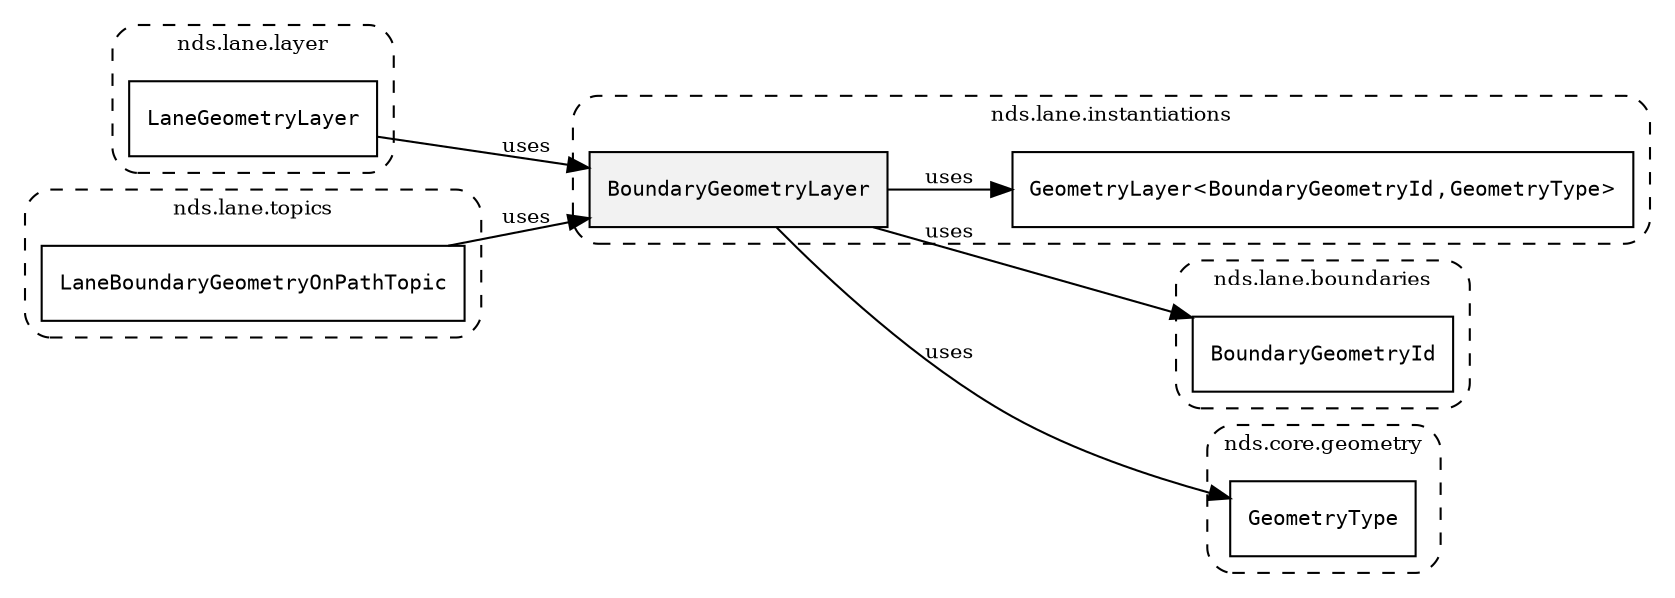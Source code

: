 /**
 * This dot file creates symbol collaboration diagram for BoundaryGeometryLayer.
 */
digraph ZSERIO
{
    node [shape=box, fontsize=10];
    rankdir="LR";
    fontsize=10;
    tooltip="BoundaryGeometryLayer collaboration diagram";

    subgraph "cluster_nds.lane.instantiations"
    {
        style="dashed, rounded";
        label="nds.lane.instantiations";
        tooltip="Package nds.lane.instantiations";
        href="../../../content/packages/nds.lane.instantiations.html#Package-nds-lane-instantiations";
        target="_parent";

        "BoundaryGeometryLayer" [style="filled", fillcolor="#0000000D", target="_parent", label=<<font face="monospace"><table align="center" border="0" cellspacing="0" cellpadding="0"><tr><td href="../../../content/packages/nds.lane.instantiations.html#InstantiateType-BoundaryGeometryLayer" title="InstantiateType defined in nds.lane.instantiations">BoundaryGeometryLayer</td></tr></table></font>>];
        "GeometryLayer&lt;BoundaryGeometryId,GeometryType&gt;" [target="_parent", label=<<font face="monospace"><table align="center" border="0" cellspacing="0" cellpadding="0"><tr><td href="../../../content/packages/nds.core.geometry.html#Structure-GeometryLayer" title="Structure defined in nds.core.geometry">GeometryLayer</td><td>&lt;</td><td><table align="center" border="0" cellspacing="0" cellpadding="0"><tr><td href="../../../content/packages/nds.lane.boundaries.html#Subtype-BoundaryGeometryId" title="Subtype defined in nds.lane.boundaries">BoundaryGeometryId</td></tr></table></td><td>,</td><td><table align="center" border="0" cellspacing="0" cellpadding="0"><tr><td href="../../../content/packages/nds.core.geometry.html#Subtype-GeometryType" title="Subtype defined in nds.core.geometry">GeometryType</td></tr></table></td><td>&gt;</td></tr></table></font>>];
    }

    subgraph "cluster_nds.lane.boundaries"
    {
        style="dashed, rounded";
        label="nds.lane.boundaries";
        tooltip="Package nds.lane.boundaries";
        href="../../../content/packages/nds.lane.boundaries.html#Package-nds-lane-boundaries";
        target="_parent";

        "BoundaryGeometryId" [target="_parent", label=<<font face="monospace"><table align="center" border="0" cellspacing="0" cellpadding="0"><tr><td href="../../../content/packages/nds.lane.boundaries.html#Subtype-BoundaryGeometryId" title="Subtype defined in nds.lane.boundaries">BoundaryGeometryId</td></tr></table></font>>];
    }

    subgraph "cluster_nds.core.geometry"
    {
        style="dashed, rounded";
        label="nds.core.geometry";
        tooltip="Package nds.core.geometry";
        href="../../../content/packages/nds.core.geometry.html#Package-nds-core-geometry";
        target="_parent";

        "GeometryType" [target="_parent", label=<<font face="monospace"><table align="center" border="0" cellspacing="0" cellpadding="0"><tr><td href="../../../content/packages/nds.core.geometry.html#Subtype-GeometryType" title="Subtype defined in nds.core.geometry">GeometryType</td></tr></table></font>>];
    }

    subgraph "cluster_nds.lane.layer"
    {
        style="dashed, rounded";
        label="nds.lane.layer";
        tooltip="Package nds.lane.layer";
        href="../../../content/packages/nds.lane.layer.html#Package-nds-lane-layer";
        target="_parent";

        "LaneGeometryLayer" [target="_parent", label=<<font face="monospace"><table align="center" border="0" cellspacing="0" cellpadding="0"><tr><td href="../../../content/packages/nds.lane.layer.html#Structure-LaneGeometryLayer" title="Structure defined in nds.lane.layer">LaneGeometryLayer</td></tr></table></font>>];
    }

    subgraph "cluster_nds.lane.topics"
    {
        style="dashed, rounded";
        label="nds.lane.topics";
        tooltip="Package nds.lane.topics";
        href="../../../content/packages/nds.lane.topics.html#Package-nds-lane-topics";
        target="_parent";

        "LaneBoundaryGeometryOnPathTopic" [target="_parent", label=<<font face="monospace"><table align="center" border="0" cellspacing="0" cellpadding="0"><tr><td href="../../../content/packages/nds.lane.topics.html#Structure-LaneBoundaryGeometryOnPathTopic" title="Structure defined in nds.lane.topics">LaneBoundaryGeometryOnPathTopic</td></tr></table></font>>];
    }

    "BoundaryGeometryLayer" -> "GeometryLayer&lt;BoundaryGeometryId,GeometryType&gt;" [label="uses", fontsize=10];
    "BoundaryGeometryLayer" -> "BoundaryGeometryId" [label="uses", fontsize=10];
    "BoundaryGeometryLayer" -> "GeometryType" [label="uses", fontsize=10];
    "LaneGeometryLayer" -> "BoundaryGeometryLayer" [label="uses", fontsize=10];
    "LaneBoundaryGeometryOnPathTopic" -> "BoundaryGeometryLayer" [label="uses", fontsize=10];
}

